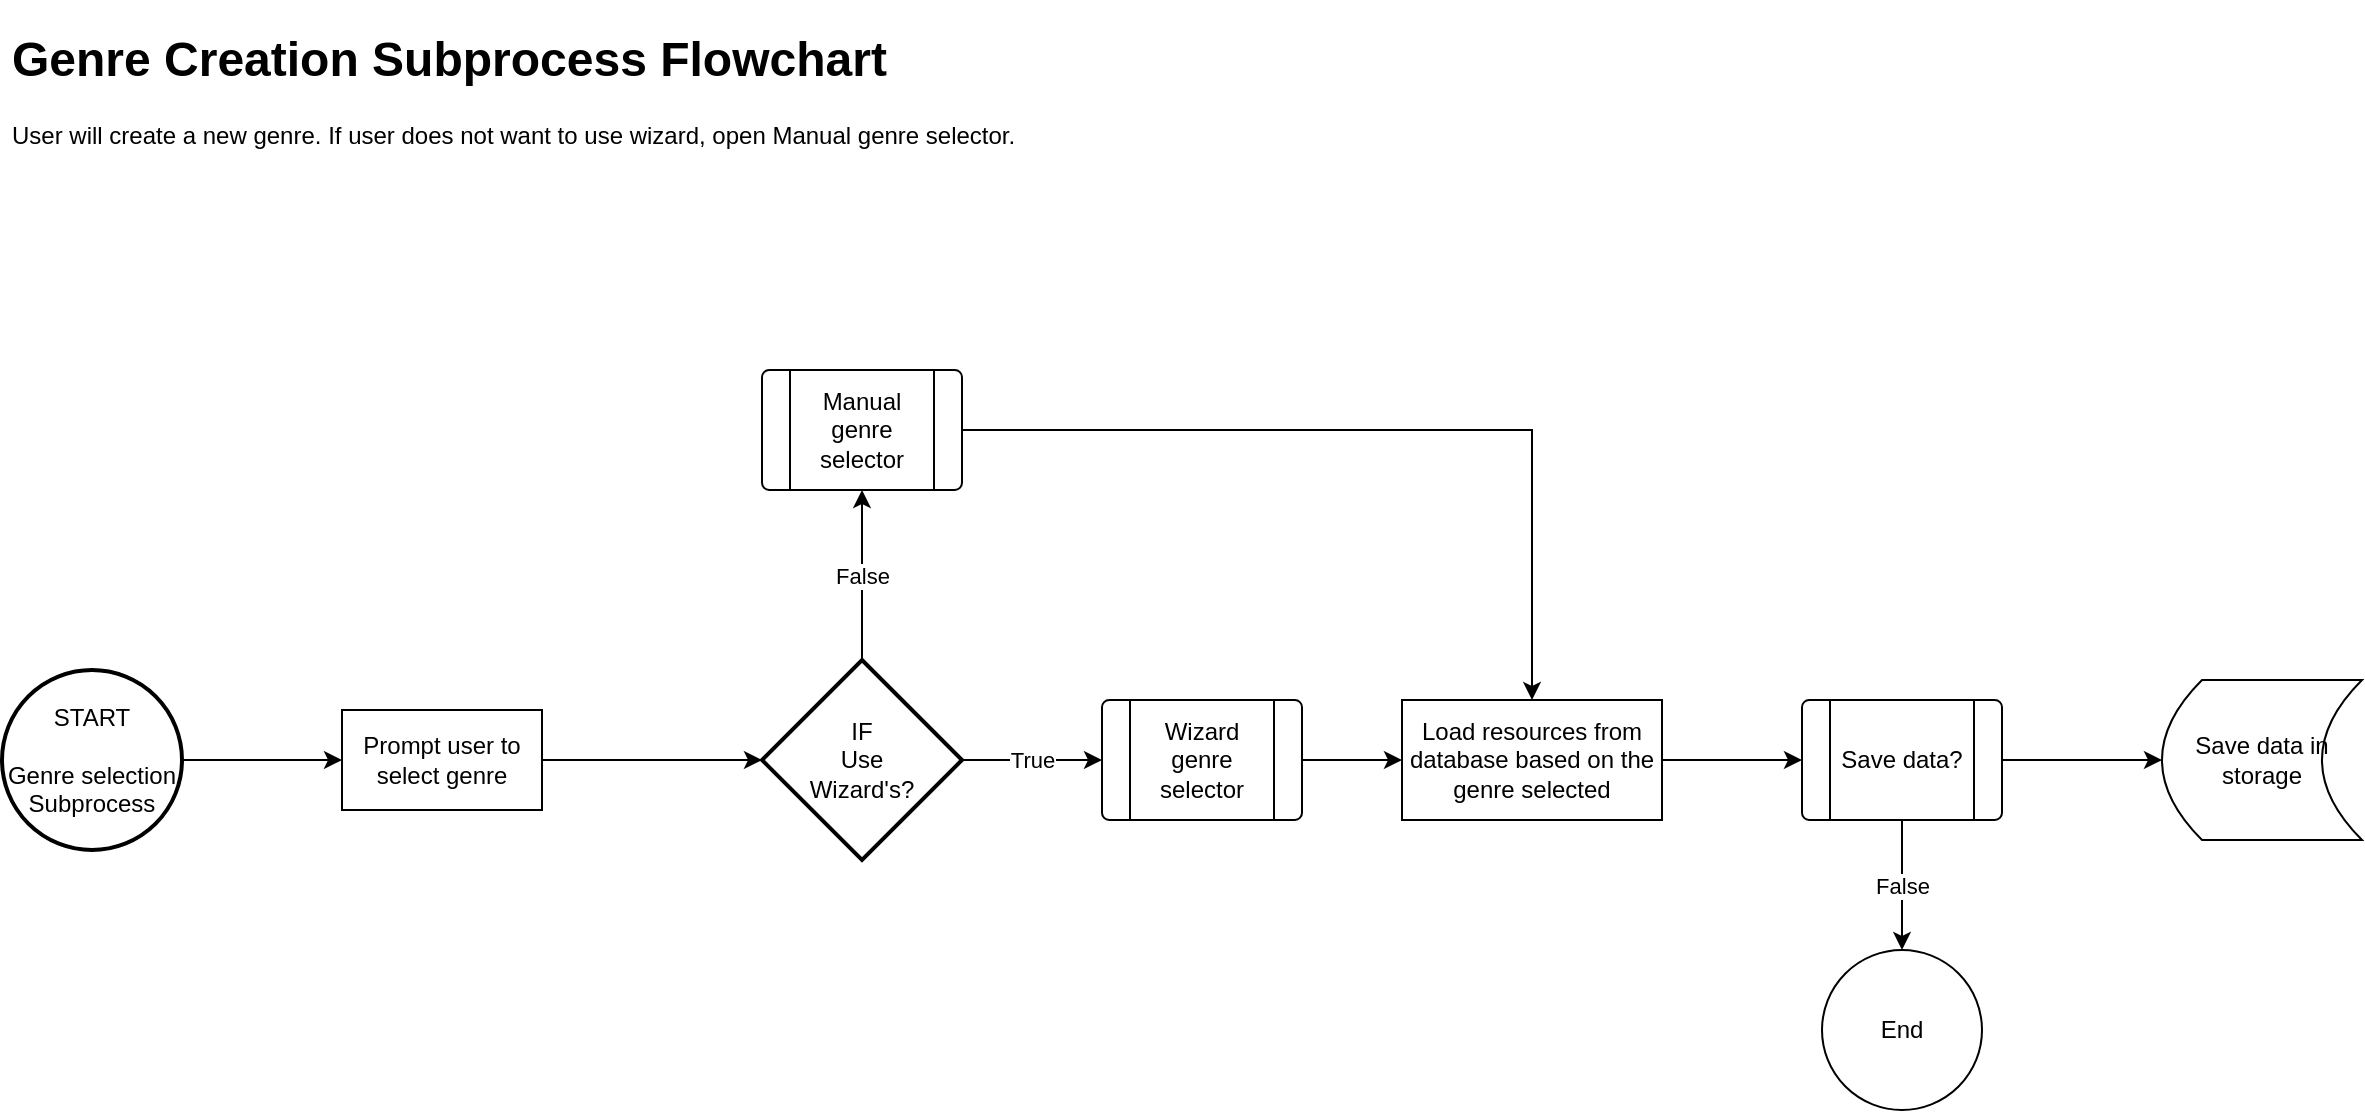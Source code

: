 <mxfile version="20.6.2" type="device"><diagram id="eUqi7i6VeELUhrb8Y4MU" name="Page-1"><mxGraphModel dx="2498" dy="1920" grid="1" gridSize="10" guides="1" tooltips="1" connect="1" arrows="1" fold="1" page="1" pageScale="1" pageWidth="850" pageHeight="1100" math="0" shadow="0"><root><mxCell id="0"/><mxCell id="1" parent="0"/><mxCell id="kkFSvQUzKEXndnrZLzJz-21" style="edgeStyle=orthogonalEdgeStyle;rounded=0;orthogonalLoop=1;jettySize=auto;html=1;entryX=0;entryY=0.5;entryDx=0;entryDy=0;" parent="1" source="kkFSvQUzKEXndnrZLzJz-2" target="kkFSvQUzKEXndnrZLzJz-4" edge="1"><mxGeometry relative="1" as="geometry"/></mxCell><mxCell id="kkFSvQUzKEXndnrZLzJz-2" value="START&lt;br&gt;&lt;br&gt;Genre selection&lt;br&gt;Subprocess" style="strokeWidth=2;html=1;shape=mxgraph.flowchart.start_2;whiteSpace=wrap;" parent="1" vertex="1"><mxGeometry x="-840" y="-765" width="90" height="90" as="geometry"/></mxCell><mxCell id="kkFSvQUzKEXndnrZLzJz-22" style="edgeStyle=orthogonalEdgeStyle;rounded=0;orthogonalLoop=1;jettySize=auto;html=1;" parent="1" source="kkFSvQUzKEXndnrZLzJz-4" target="kkFSvQUzKEXndnrZLzJz-11" edge="1"><mxGeometry relative="1" as="geometry"/></mxCell><mxCell id="kkFSvQUzKEXndnrZLzJz-4" value="Prompt user to select genre" style="rounded=0;whiteSpace=wrap;html=1;" parent="1" vertex="1"><mxGeometry x="-670" y="-745" width="100" height="50" as="geometry"/></mxCell><mxCell id="dOM_aUgJ-mweP5iqzMQG-2" style="edgeStyle=orthogonalEdgeStyle;rounded=0;orthogonalLoop=1;jettySize=auto;html=1;entryX=0;entryY=0.5;entryDx=0;entryDy=0;" parent="1" source="kkFSvQUzKEXndnrZLzJz-6" target="dOM_aUgJ-mweP5iqzMQG-1" edge="1"><mxGeometry relative="1" as="geometry"/></mxCell><mxCell id="kkFSvQUzKEXndnrZLzJz-6" value="Wizard&lt;br&gt;genre selector" style="verticalLabelPosition=middle;verticalAlign=middle;html=1;shape=process;whiteSpace=wrap;rounded=1;size=0.14;arcSize=6;labelPosition=center;align=center;" parent="1" vertex="1"><mxGeometry x="-290" y="-750" width="100" height="60" as="geometry"/></mxCell><mxCell id="kkFSvQUzKEXndnrZLzJz-23" value="False" style="edgeStyle=orthogonalEdgeStyle;rounded=0;orthogonalLoop=1;jettySize=auto;html=1;entryX=0.5;entryY=1;entryDx=0;entryDy=0;" parent="1" source="kkFSvQUzKEXndnrZLzJz-11" target="kkFSvQUzKEXndnrZLzJz-13" edge="1"><mxGeometry relative="1" as="geometry"/></mxCell><mxCell id="kkFSvQUzKEXndnrZLzJz-24" value="True" style="edgeStyle=orthogonalEdgeStyle;rounded=0;orthogonalLoop=1;jettySize=auto;html=1;entryX=0;entryY=0.5;entryDx=0;entryDy=0;" parent="1" source="kkFSvQUzKEXndnrZLzJz-11" target="kkFSvQUzKEXndnrZLzJz-6" edge="1"><mxGeometry relative="1" as="geometry"/></mxCell><mxCell id="kkFSvQUzKEXndnrZLzJz-11" value="IF&lt;br&gt;Use&lt;br&gt;Wizard's?" style="strokeWidth=2;html=1;shape=mxgraph.flowchart.decision;whiteSpace=wrap;" parent="1" vertex="1"><mxGeometry x="-460" y="-770" width="100" height="100" as="geometry"/></mxCell><mxCell id="dOM_aUgJ-mweP5iqzMQG-3" style="edgeStyle=orthogonalEdgeStyle;rounded=0;orthogonalLoop=1;jettySize=auto;html=1;entryX=0.5;entryY=0;entryDx=0;entryDy=0;" parent="1" source="kkFSvQUzKEXndnrZLzJz-13" target="dOM_aUgJ-mweP5iqzMQG-1" edge="1"><mxGeometry relative="1" as="geometry"/></mxCell><mxCell id="kkFSvQUzKEXndnrZLzJz-13" value="Manual&lt;br&gt;genre selector" style="verticalLabelPosition=middle;verticalAlign=middle;html=1;shape=process;whiteSpace=wrap;rounded=1;size=0.14;arcSize=6;labelPosition=center;align=center;" parent="1" vertex="1"><mxGeometry x="-460" y="-915" width="100" height="60" as="geometry"/></mxCell><mxCell id="kkFSvQUzKEXndnrZLzJz-27" value="False" style="edgeStyle=orthogonalEdgeStyle;rounded=0;orthogonalLoop=1;jettySize=auto;html=1;entryX=0.5;entryY=0;entryDx=0;entryDy=0;" parent="1" source="kkFSvQUzKEXndnrZLzJz-17" target="kkFSvQUzKEXndnrZLzJz-19" edge="1"><mxGeometry relative="1" as="geometry"/></mxCell><mxCell id="qVdQ589OtNVE_yAE2XZ8-3" style="edgeStyle=orthogonalEdgeStyle;rounded=0;orthogonalLoop=1;jettySize=auto;html=1;entryX=0;entryY=0.5;entryDx=0;entryDy=0;" edge="1" parent="1" source="kkFSvQUzKEXndnrZLzJz-17" target="kkFSvQUzKEXndnrZLzJz-18"><mxGeometry relative="1" as="geometry"/></mxCell><mxCell id="kkFSvQUzKEXndnrZLzJz-17" value="Save data?" style="verticalLabelPosition=middle;verticalAlign=middle;html=1;shape=process;whiteSpace=wrap;rounded=1;size=0.14;arcSize=6;labelPosition=center;align=center;" parent="1" vertex="1"><mxGeometry x="60" y="-750" width="100" height="60" as="geometry"/></mxCell><mxCell id="kkFSvQUzKEXndnrZLzJz-18" value="Save data in&lt;br&gt;storage" style="shape=dataStorage;whiteSpace=wrap;html=1;fixedSize=1;" parent="1" vertex="1"><mxGeometry x="240" y="-760" width="100" height="80" as="geometry"/></mxCell><mxCell id="kkFSvQUzKEXndnrZLzJz-19" value="End" style="ellipse;whiteSpace=wrap;html=1;" parent="1" vertex="1"><mxGeometry x="70" y="-625" width="80" height="80" as="geometry"/></mxCell><mxCell id="qVdQ589OtNVE_yAE2XZ8-2" style="edgeStyle=orthogonalEdgeStyle;rounded=0;orthogonalLoop=1;jettySize=auto;html=1;entryX=0;entryY=0.5;entryDx=0;entryDy=0;" edge="1" parent="1" source="dOM_aUgJ-mweP5iqzMQG-1" target="kkFSvQUzKEXndnrZLzJz-17"><mxGeometry relative="1" as="geometry"/></mxCell><mxCell id="dOM_aUgJ-mweP5iqzMQG-1" value="Load resources from database based on the genre selected" style="rounded=0;whiteSpace=wrap;html=1;" parent="1" vertex="1"><mxGeometry x="-140" y="-750" width="130" height="60" as="geometry"/></mxCell><mxCell id="qVdQ589OtNVE_yAE2XZ8-1" value="&lt;h1&gt;Genre Creation Subprocess Flowchart&lt;/h1&gt;&lt;p&gt;User will create a new genre. If user does not want to use wizard, open Manual genre selector.&lt;/p&gt;" style="text;html=1;strokeColor=none;fillColor=none;spacing=5;spacingTop=-20;whiteSpace=wrap;overflow=hidden;rounded=0;" vertex="1" parent="1"><mxGeometry x="-840" y="-1090" width="830" height="120" as="geometry"/></mxCell></root></mxGraphModel></diagram></mxfile>